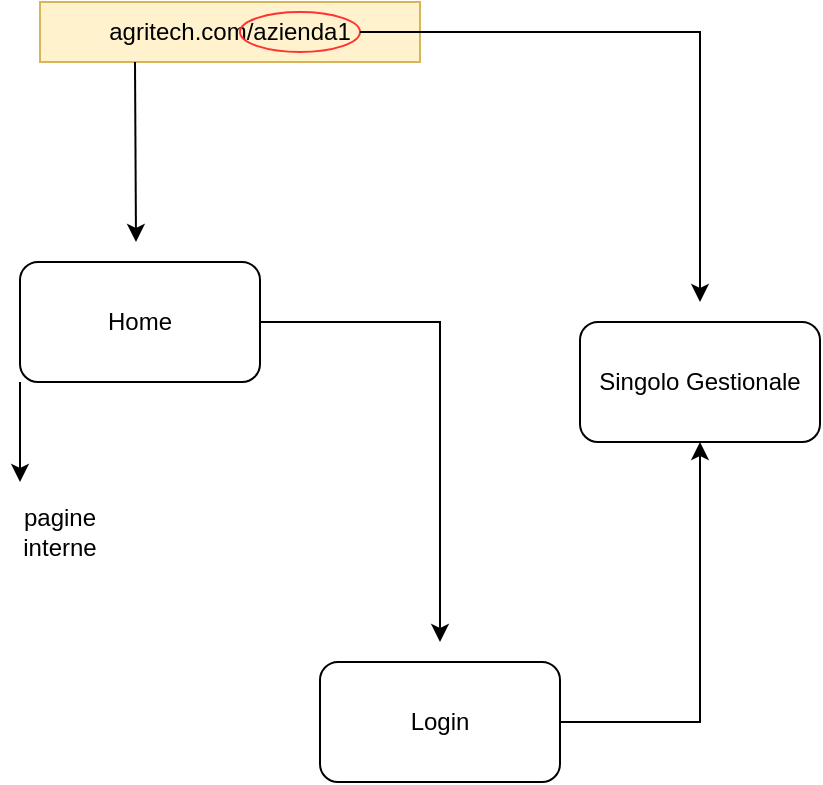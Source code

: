 <mxfile version="27.0.6">
  <diagram name="Pagina-1" id="u--1TLPzNN7ijZOr_V2w">
    <mxGraphModel dx="620" dy="470" grid="1" gridSize="10" guides="1" tooltips="1" connect="1" arrows="1" fold="1" page="1" pageScale="1" pageWidth="827" pageHeight="1169" math="0" shadow="0">
      <root>
        <mxCell id="0" />
        <mxCell id="1" parent="0" />
        <mxCell id="VMA9iRguvc9d2F3s0hes-1" value="agritech.com/azienda1" style="text;strokeColor=#d6b656;align=center;fillColor=#fff2cc;html=1;verticalAlign=middle;whiteSpace=wrap;rounded=0;" vertex="1" parent="1">
          <mxGeometry x="40" y="40" width="190" height="30" as="geometry" />
        </mxCell>
        <mxCell id="VMA9iRguvc9d2F3s0hes-2" value="" style="ellipse;whiteSpace=wrap;html=1;fillColor=none;strokeColor=#FF3333;" vertex="1" parent="1">
          <mxGeometry x="140" y="45" width="60" height="20" as="geometry" />
        </mxCell>
        <mxCell id="VMA9iRguvc9d2F3s0hes-3" value="" style="endArrow=classic;html=1;rounded=0;exitX=1;exitY=0.5;exitDx=0;exitDy=0;" edge="1" parent="1" source="VMA9iRguvc9d2F3s0hes-2">
          <mxGeometry width="50" height="50" relative="1" as="geometry">
            <mxPoint x="240" y="210" as="sourcePoint" />
            <mxPoint x="370" y="190" as="targetPoint" />
            <Array as="points">
              <mxPoint x="370" y="55" />
            </Array>
          </mxGeometry>
        </mxCell>
        <mxCell id="VMA9iRguvc9d2F3s0hes-5" value="Singolo Gestionale" style="rounded=1;whiteSpace=wrap;html=1;" vertex="1" parent="1">
          <mxGeometry x="310" y="200" width="120" height="60" as="geometry" />
        </mxCell>
        <mxCell id="VMA9iRguvc9d2F3s0hes-6" value="" style="endArrow=classic;html=1;rounded=0;exitX=0.25;exitY=1;exitDx=0;exitDy=0;" edge="1" parent="1" source="VMA9iRguvc9d2F3s0hes-1">
          <mxGeometry width="50" height="50" relative="1" as="geometry">
            <mxPoint x="60" y="170" as="sourcePoint" />
            <mxPoint x="88" y="160" as="targetPoint" />
          </mxGeometry>
        </mxCell>
        <mxCell id="VMA9iRguvc9d2F3s0hes-7" value="Home" style="rounded=1;whiteSpace=wrap;html=1;" vertex="1" parent="1">
          <mxGeometry x="30" y="170" width="120" height="60" as="geometry" />
        </mxCell>
        <mxCell id="VMA9iRguvc9d2F3s0hes-8" value="" style="endArrow=classic;html=1;rounded=0;exitX=0;exitY=1;exitDx=0;exitDy=0;" edge="1" parent="1" source="VMA9iRguvc9d2F3s0hes-7">
          <mxGeometry width="50" height="50" relative="1" as="geometry">
            <mxPoint x="50" y="350" as="sourcePoint" />
            <mxPoint x="30" y="280" as="targetPoint" />
          </mxGeometry>
        </mxCell>
        <mxCell id="VMA9iRguvc9d2F3s0hes-9" value="pagine interne" style="text;strokeColor=none;align=center;fillColor=none;html=1;verticalAlign=middle;whiteSpace=wrap;rounded=0;" vertex="1" parent="1">
          <mxGeometry x="20" y="290" width="60" height="30" as="geometry" />
        </mxCell>
        <mxCell id="VMA9iRguvc9d2F3s0hes-10" value="" style="endArrow=classic;html=1;rounded=0;exitX=1;exitY=0.5;exitDx=0;exitDy=0;" edge="1" parent="1" source="VMA9iRguvc9d2F3s0hes-7">
          <mxGeometry width="50" height="50" relative="1" as="geometry">
            <mxPoint x="310" y="250" as="sourcePoint" />
            <mxPoint x="240" y="360" as="targetPoint" />
            <Array as="points">
              <mxPoint x="240" y="200" />
            </Array>
          </mxGeometry>
        </mxCell>
        <mxCell id="VMA9iRguvc9d2F3s0hes-12" value="Login" style="rounded=1;whiteSpace=wrap;html=1;" vertex="1" parent="1">
          <mxGeometry x="180" y="370" width="120" height="60" as="geometry" />
        </mxCell>
        <mxCell id="VMA9iRguvc9d2F3s0hes-13" value="" style="endArrow=classic;html=1;rounded=0;entryX=0.5;entryY=1;entryDx=0;entryDy=0;" edge="1" parent="1" target="VMA9iRguvc9d2F3s0hes-5">
          <mxGeometry width="50" height="50" relative="1" as="geometry">
            <mxPoint x="300" y="400" as="sourcePoint" />
            <mxPoint x="350" y="350" as="targetPoint" />
            <Array as="points">
              <mxPoint x="370" y="400" />
            </Array>
          </mxGeometry>
        </mxCell>
      </root>
    </mxGraphModel>
  </diagram>
</mxfile>
